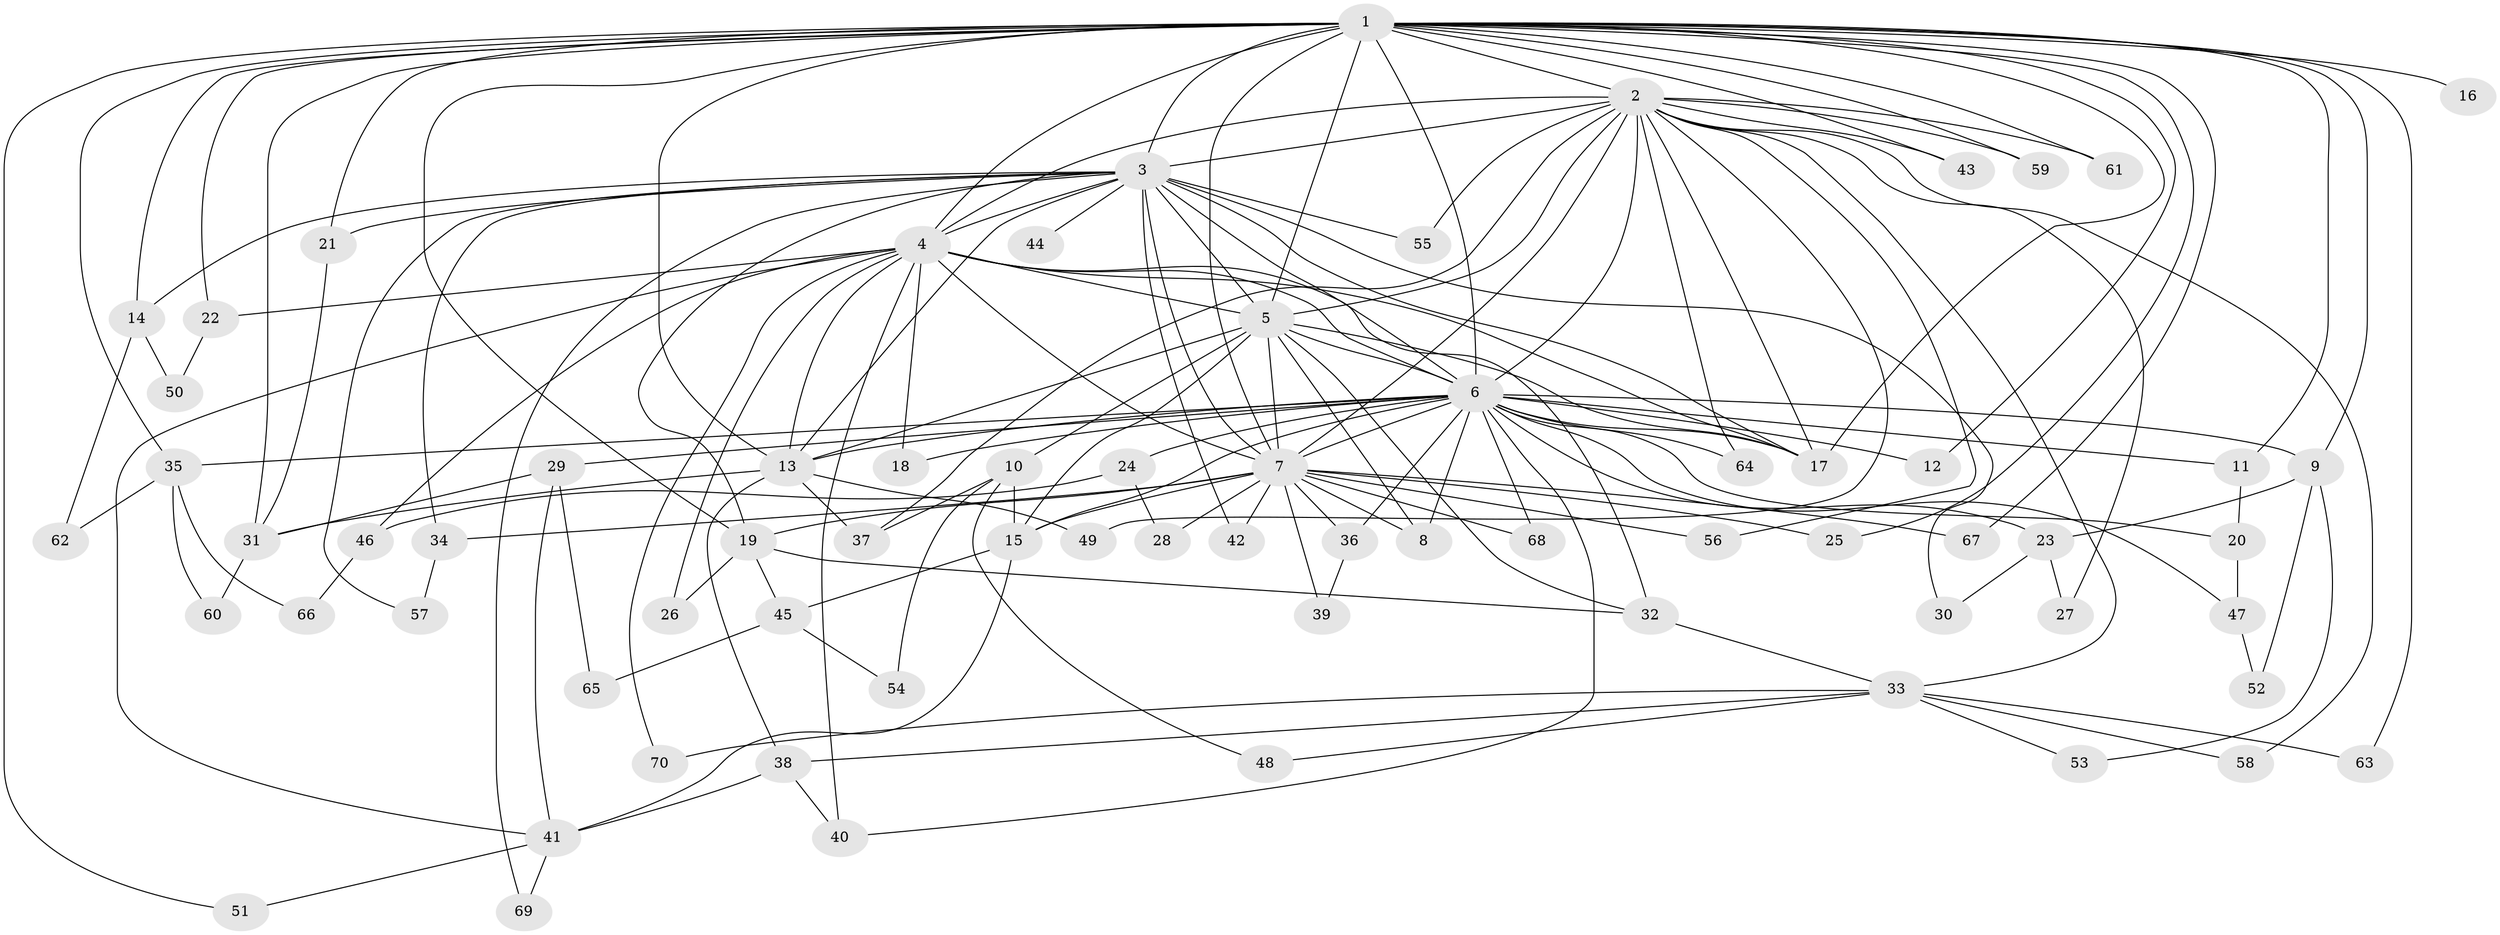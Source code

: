 // original degree distribution, {15: 0.010101010101010102, 22: 0.020202020202020204, 23: 0.010101010101010102, 20: 0.010101010101010102, 19: 0.010101010101010102, 16: 0.010101010101010102, 25: 0.010101010101010102, 11: 0.010101010101010102, 26: 0.010101010101010102, 3: 0.1717171717171717, 5: 0.06060606060606061, 6: 0.04040404040404041, 2: 0.5555555555555556, 4: 0.06060606060606061, 8: 0.010101010101010102}
// Generated by graph-tools (version 1.1) at 2025/50/03/04/25 22:50:01]
// undirected, 70 vertices, 160 edges
graph export_dot {
  node [color=gray90,style=filled];
  1;
  2;
  3;
  4;
  5;
  6;
  7;
  8;
  9;
  10;
  11;
  12;
  13;
  14;
  15;
  16;
  17;
  18;
  19;
  20;
  21;
  22;
  23;
  24;
  25;
  26;
  27;
  28;
  29;
  30;
  31;
  32;
  33;
  34;
  35;
  36;
  37;
  38;
  39;
  40;
  41;
  42;
  43;
  44;
  45;
  46;
  47;
  48;
  49;
  50;
  51;
  52;
  53;
  54;
  55;
  56;
  57;
  58;
  59;
  60;
  61;
  62;
  63;
  64;
  65;
  66;
  67;
  68;
  69;
  70;
  1 -- 2 [weight=2.0];
  1 -- 3 [weight=2.0];
  1 -- 4 [weight=2.0];
  1 -- 5 [weight=4.0];
  1 -- 6 [weight=4.0];
  1 -- 7 [weight=2.0];
  1 -- 9 [weight=1.0];
  1 -- 11 [weight=1.0];
  1 -- 12 [weight=1.0];
  1 -- 13 [weight=1.0];
  1 -- 14 [weight=1.0];
  1 -- 16 [weight=1.0];
  1 -- 17 [weight=1.0];
  1 -- 19 [weight=1.0];
  1 -- 21 [weight=1.0];
  1 -- 22 [weight=1.0];
  1 -- 25 [weight=1.0];
  1 -- 31 [weight=2.0];
  1 -- 35 [weight=1.0];
  1 -- 43 [weight=1.0];
  1 -- 51 [weight=1.0];
  1 -- 59 [weight=1.0];
  1 -- 61 [weight=1.0];
  1 -- 63 [weight=1.0];
  1 -- 67 [weight=1.0];
  2 -- 3 [weight=1.0];
  2 -- 4 [weight=1.0];
  2 -- 5 [weight=2.0];
  2 -- 6 [weight=3.0];
  2 -- 7 [weight=1.0];
  2 -- 17 [weight=1.0];
  2 -- 27 [weight=1.0];
  2 -- 33 [weight=1.0];
  2 -- 37 [weight=1.0];
  2 -- 43 [weight=1.0];
  2 -- 49 [weight=1.0];
  2 -- 55 [weight=1.0];
  2 -- 56 [weight=1.0];
  2 -- 58 [weight=1.0];
  2 -- 59 [weight=1.0];
  2 -- 61 [weight=1.0];
  2 -- 64 [weight=1.0];
  3 -- 4 [weight=1.0];
  3 -- 5 [weight=3.0];
  3 -- 6 [weight=2.0];
  3 -- 7 [weight=1.0];
  3 -- 13 [weight=1.0];
  3 -- 14 [weight=1.0];
  3 -- 17 [weight=1.0];
  3 -- 19 [weight=1.0];
  3 -- 21 [weight=1.0];
  3 -- 30 [weight=1.0];
  3 -- 34 [weight=1.0];
  3 -- 42 [weight=1.0];
  3 -- 44 [weight=1.0];
  3 -- 55 [weight=1.0];
  3 -- 57 [weight=1.0];
  3 -- 69 [weight=1.0];
  4 -- 5 [weight=3.0];
  4 -- 6 [weight=2.0];
  4 -- 7 [weight=1.0];
  4 -- 13 [weight=1.0];
  4 -- 17 [weight=1.0];
  4 -- 18 [weight=1.0];
  4 -- 22 [weight=1.0];
  4 -- 26 [weight=1.0];
  4 -- 32 [weight=1.0];
  4 -- 40 [weight=1.0];
  4 -- 41 [weight=1.0];
  4 -- 46 [weight=1.0];
  4 -- 70 [weight=1.0];
  5 -- 6 [weight=4.0];
  5 -- 7 [weight=3.0];
  5 -- 8 [weight=1.0];
  5 -- 10 [weight=1.0];
  5 -- 13 [weight=1.0];
  5 -- 15 [weight=1.0];
  5 -- 17 [weight=1.0];
  5 -- 32 [weight=1.0];
  6 -- 7 [weight=2.0];
  6 -- 8 [weight=1.0];
  6 -- 9 [weight=1.0];
  6 -- 11 [weight=1.0];
  6 -- 12 [weight=1.0];
  6 -- 13 [weight=1.0];
  6 -- 15 [weight=1.0];
  6 -- 17 [weight=1.0];
  6 -- 18 [weight=1.0];
  6 -- 20 [weight=1.0];
  6 -- 23 [weight=1.0];
  6 -- 24 [weight=2.0];
  6 -- 29 [weight=1.0];
  6 -- 35 [weight=1.0];
  6 -- 36 [weight=1.0];
  6 -- 40 [weight=1.0];
  6 -- 47 [weight=1.0];
  6 -- 64 [weight=1.0];
  6 -- 68 [weight=1.0];
  7 -- 8 [weight=1.0];
  7 -- 15 [weight=1.0];
  7 -- 19 [weight=1.0];
  7 -- 25 [weight=1.0];
  7 -- 28 [weight=1.0];
  7 -- 34 [weight=1.0];
  7 -- 36 [weight=1.0];
  7 -- 39 [weight=1.0];
  7 -- 42 [weight=1.0];
  7 -- 56 [weight=1.0];
  7 -- 67 [weight=1.0];
  7 -- 68 [weight=1.0];
  9 -- 23 [weight=1.0];
  9 -- 52 [weight=1.0];
  9 -- 53 [weight=1.0];
  10 -- 15 [weight=1.0];
  10 -- 37 [weight=1.0];
  10 -- 48 [weight=1.0];
  10 -- 54 [weight=1.0];
  11 -- 20 [weight=1.0];
  13 -- 31 [weight=1.0];
  13 -- 37 [weight=1.0];
  13 -- 38 [weight=1.0];
  13 -- 49 [weight=1.0];
  14 -- 50 [weight=1.0];
  14 -- 62 [weight=1.0];
  15 -- 41 [weight=1.0];
  15 -- 45 [weight=1.0];
  19 -- 26 [weight=1.0];
  19 -- 32 [weight=1.0];
  19 -- 45 [weight=1.0];
  20 -- 47 [weight=1.0];
  21 -- 31 [weight=1.0];
  22 -- 50 [weight=1.0];
  23 -- 27 [weight=1.0];
  23 -- 30 [weight=1.0];
  24 -- 28 [weight=1.0];
  24 -- 46 [weight=1.0];
  29 -- 31 [weight=1.0];
  29 -- 41 [weight=1.0];
  29 -- 65 [weight=1.0];
  31 -- 60 [weight=1.0];
  32 -- 33 [weight=1.0];
  33 -- 38 [weight=1.0];
  33 -- 48 [weight=1.0];
  33 -- 53 [weight=1.0];
  33 -- 58 [weight=1.0];
  33 -- 63 [weight=1.0];
  33 -- 70 [weight=1.0];
  34 -- 57 [weight=1.0];
  35 -- 60 [weight=1.0];
  35 -- 62 [weight=1.0];
  35 -- 66 [weight=1.0];
  36 -- 39 [weight=1.0];
  38 -- 40 [weight=1.0];
  38 -- 41 [weight=1.0];
  41 -- 51 [weight=1.0];
  41 -- 69 [weight=1.0];
  45 -- 54 [weight=1.0];
  45 -- 65 [weight=1.0];
  46 -- 66 [weight=1.0];
  47 -- 52 [weight=1.0];
}
